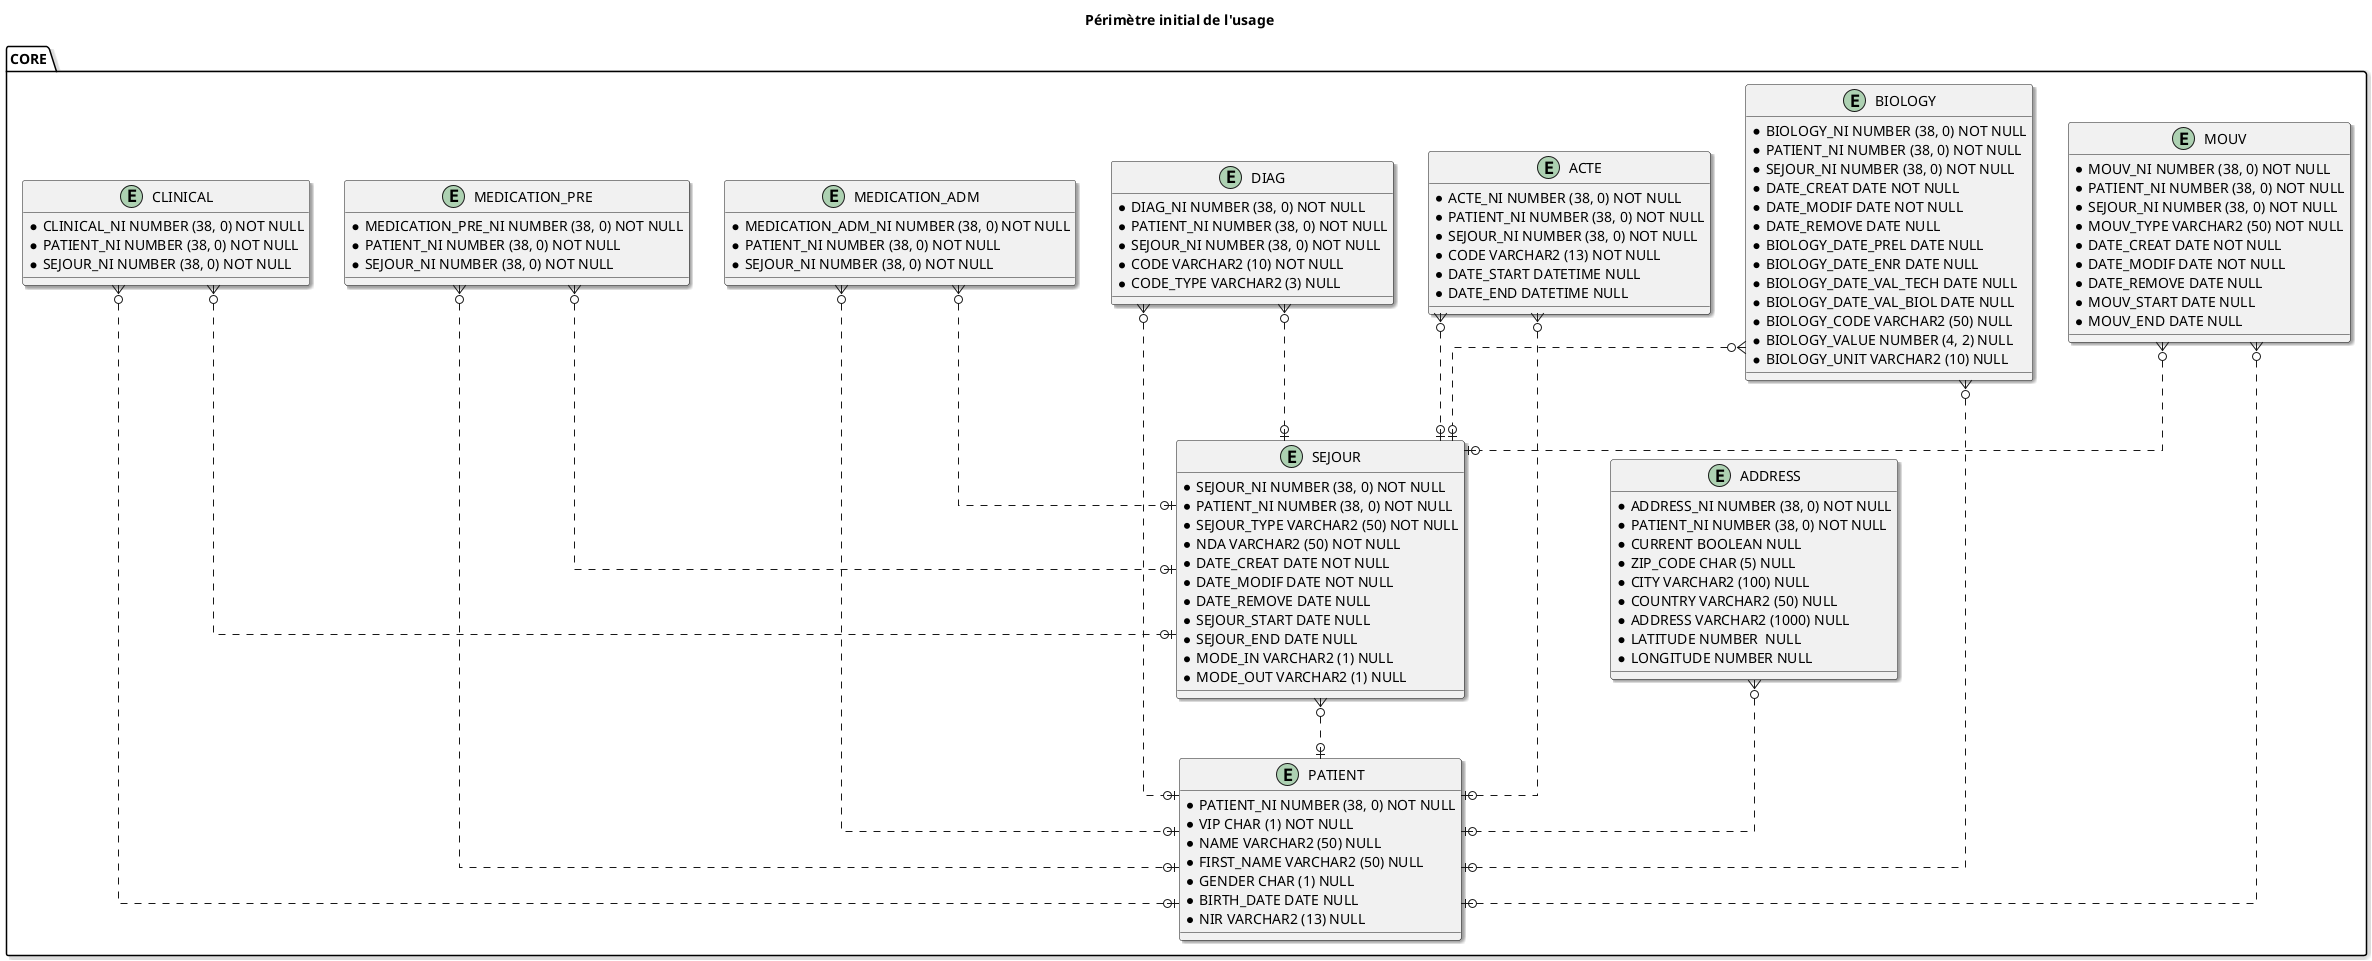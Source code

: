 @startuml

skinparam Shadowing 1.0
' avoid problems with angled crows feet
skinparam linetype ortho

title
Périmètre initial de l'usage
end title

entity CORE.PATIENT {
  * {field} PATIENT_NI NUMBER (38, 0) NOT NULL
  * {field} VIP CHAR (1) NOT NULL
  * {field} NAME VARCHAR2 (50) NULL
  * {field} FIRST_NAME VARCHAR2 (50) NULL
  * {field} GENDER CHAR (1) NULL
  * {field} BIRTH_DATE DATE NULL
  * {field} NIR VARCHAR2 (13) NULL
}

entity CORE.ADDRESS {
  * {field} ADDRESS_NI NUMBER (38, 0) NOT NULL
  * {field} PATIENT_NI NUMBER (38, 0) NOT NULL
  * {field} CURRENT BOOLEAN NULL
  * {field} ZIP_CODE CHAR (5) NULL
  * {field} CITY VARCHAR2 (100) NULL
  * {field} COUNTRY VARCHAR2 (50) NULL
  * {field} ADDRESS VARCHAR2 (1000) NULL
  * {field} LATITUDE NUMBER  NULL
  * {field} LONGITUDE NUMBER NULL
}

entity CORE.SEJOUR {
  * {field} SEJOUR_NI NUMBER (38, 0) NOT NULL
  * {field} PATIENT_NI NUMBER (38, 0) NOT NULL
  * {field} SEJOUR_TYPE VARCHAR2 (50) NOT NULL
  * {field} NDA VARCHAR2 (50) NOT NULL
  * {field} DATE_CREAT DATE NOT NULL
  * {field} DATE_MODIF DATE NOT NULL
  * {field} DATE_REMOVE DATE NULL
  * {field} SEJOUR_START DATE NULL
  * {field} SEJOUR_END DATE NULL
  * {field} MODE_IN VARCHAR2 (1) NULL
  * {field} MODE_OUT VARCHAR2 (1) NULL
}

entity CORE.MOUV {
  * {field} MOUV_NI NUMBER (38, 0) NOT NULL
  * {field} PATIENT_NI NUMBER (38, 0) NOT NULL
  * {field} SEJOUR_NI NUMBER (38, 0) NOT NULL
  * {field} MOUV_TYPE VARCHAR2 (50) NOT NULL
  * {field} DATE_CREAT DATE NOT NULL
  * {field} DATE_MODIF DATE NOT NULL
  * {field} DATE_REMOVE DATE NULL
  * {field} MOUV_START DATE NULL
  * {field} MOUV_END DATE NULL
}

entity CORE.BIOLOGY {
  * {field} BIOLOGY_NI NUMBER (38, 0) NOT NULL
  * {field} PATIENT_NI NUMBER (38, 0) NOT NULL
  * {field} SEJOUR_NI NUMBER (38, 0) NOT NULL
  * {field} DATE_CREAT DATE NOT NULL
  * {field} DATE_MODIF DATE NOT NULL
  * {field} DATE_REMOVE DATE NULL
  * {field} BIOLOGY_DATE_PREL DATE NULL
  * {field} BIOLOGY_DATE_ENR DATE NULL
  * {field} BIOLOGY_DATE_VAL_TECH DATE NULL
  * {field} BIOLOGY_DATE_VAL_BIOL DATE NULL
  * {field} BIOLOGY_CODE VARCHAR2 (50) NULL
  * {field} BIOLOGY_VALUE NUMBER (4, 2) NULL
  * {field} BIOLOGY_UNIT VARCHAR2 (10) NULL
}

entity CORE.ACTE {
  * {field} ACTE_NI NUMBER (38, 0) NOT NULL
  * {field} PATIENT_NI NUMBER (38, 0) NOT NULL
  * {field} SEJOUR_NI NUMBER (38, 0) NOT NULL
  * {field} CODE VARCHAR2 (13) NOT NULL
  * {field} DATE_START DATETIME NULL
  * {field} DATE_END DATETIME NULL
}

entity CORE.DIAG {
  * {field} DIAG_NI NUMBER (38, 0) NOT NULL
  * {field} PATIENT_NI NUMBER (38, 0) NOT NULL
  * {field} SEJOUR_NI NUMBER (38, 0) NOT NULL
  * {field} CODE VARCHAR2 (10) NOT NULL
  * {field} CODE_TYPE VARCHAR2 (3) NULL
}

entity CORE.MEDICATION_ADM {
  * {field} MEDICATION_ADM_NI NUMBER (38, 0) NOT NULL
  * {field} PATIENT_NI NUMBER (38, 0) NOT NULL
  * {field} SEJOUR_NI NUMBER (38, 0) NOT NULL
}

entity CORE.MEDICATION_PRE {
  * {field} MEDICATION_PRE_NI NUMBER (38, 0) NOT NULL
  * {field} PATIENT_NI NUMBER (38, 0) NOT NULL
  * {field} SEJOUR_NI NUMBER (38, 0) NOT NULL
}

entity CORE.CLINICAL {
  * {field} CLINICAL_NI NUMBER (38, 0) NOT NULL
  * {field} PATIENT_NI NUMBER (38, 0) NOT NULL
  * {field} SEJOUR_NI NUMBER (38, 0) NOT NULL
}


CORE.SEJOUR }o..o| CORE.PATIENT
CORE.ADDRESS }o..o| CORE.PATIENT

CORE.MOUV }o..o| CORE.PATIENT
CORE.MOUV }o..o| CORE.SEJOUR

CORE.BIOLOGY }o..o| CORE.PATIENT
CORE.BIOLOGY }o..o| CORE.SEJOUR

CORE.CLINICAL }o..o| CORE.PATIENT
CORE.CLINICAL }o..o| CORE.SEJOUR
CORE.ACTE }o..o| CORE.PATIENT
CORE.ACTE }o..o| CORE.SEJOUR
CORE.DIAG }o..o| CORE.PATIENT
CORE.DIAG }o..o| CORE.SEJOUR

CORE.MEDICATION_ADM }o..o| CORE.PATIENT
CORE.MEDICATION_ADM }o..o| CORE.SEJOUR

CORE.MEDICATION_PRE }o..o| CORE.PATIENT
CORE.MEDICATION_PRE }o..o| CORE.SEJOUR

@enduml
